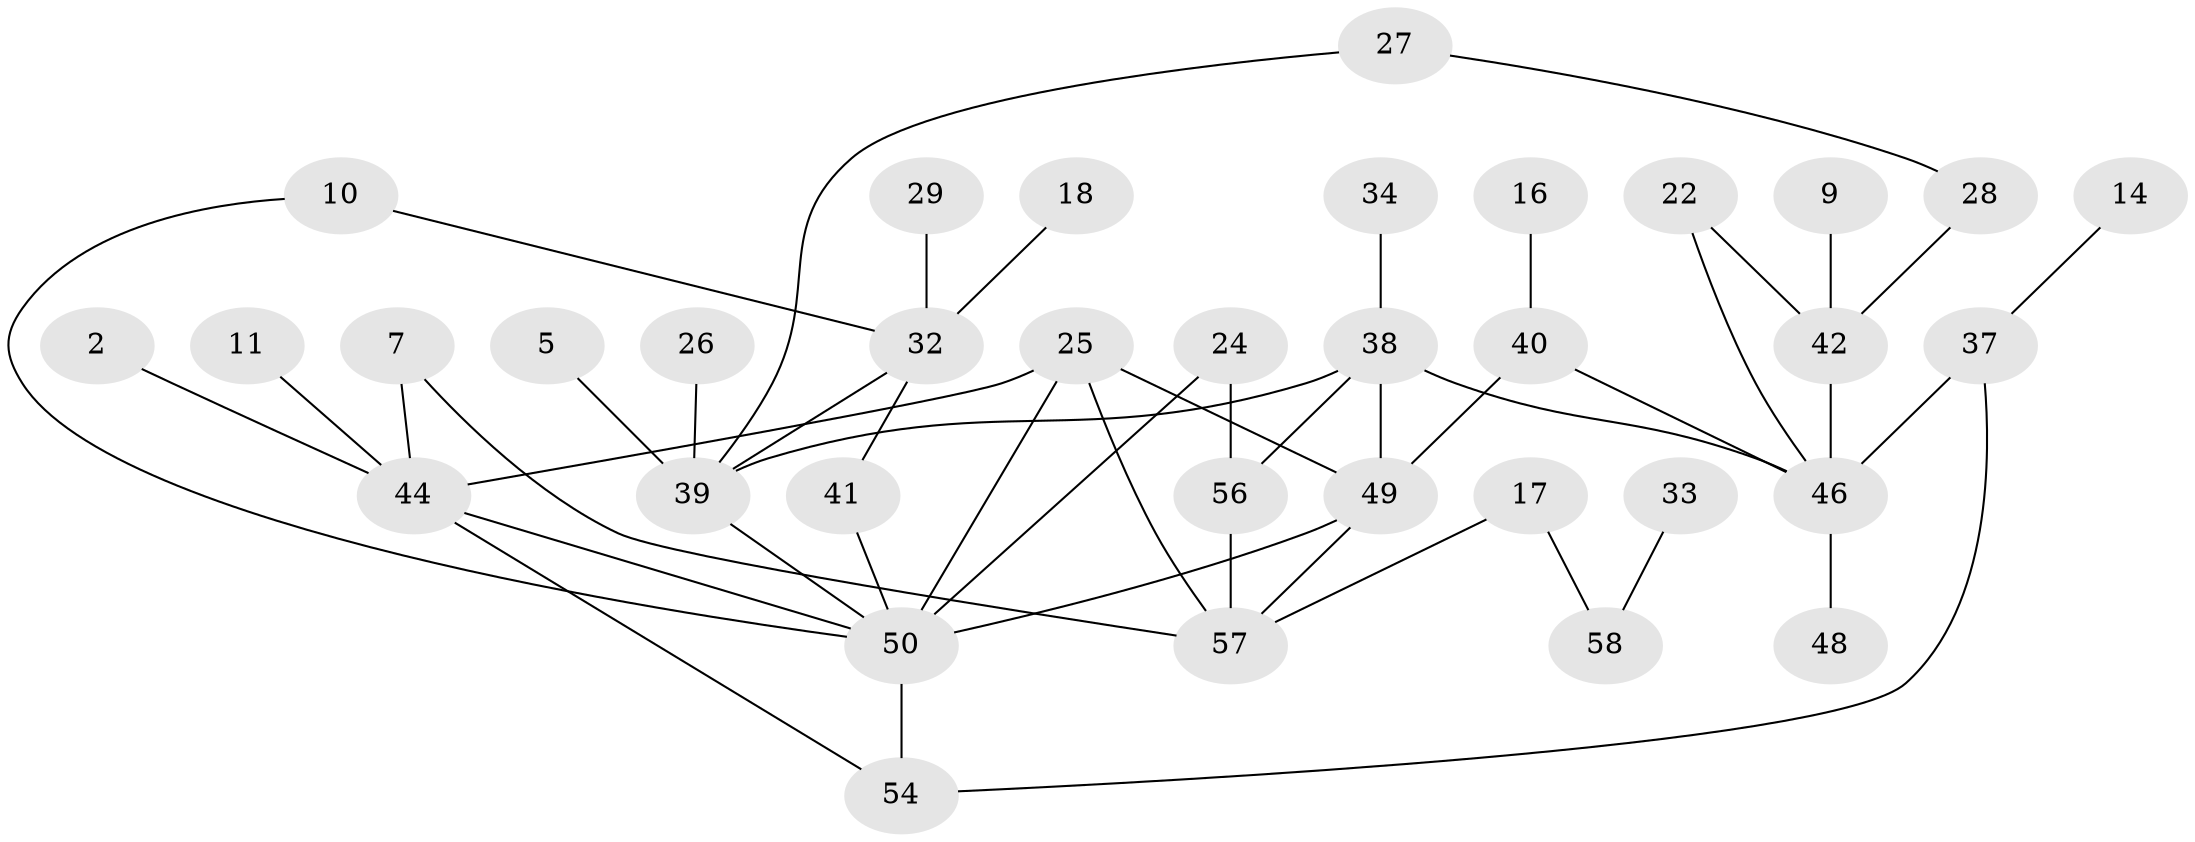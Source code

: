 // original degree distribution, {2: 0.22608695652173913, 1: 0.28695652173913044, 6: 0.02608695652173913, 0: 0.16521739130434782, 4: 0.0782608695652174, 3: 0.19130434782608696, 5: 0.017391304347826087, 7: 0.008695652173913044}
// Generated by graph-tools (version 1.1) at 2025/25/03/09/25 03:25:22]
// undirected, 35 vertices, 48 edges
graph export_dot {
graph [start="1"]
  node [color=gray90,style=filled];
  2;
  5;
  7;
  9;
  10;
  11;
  14;
  16;
  17;
  18;
  22;
  24;
  25;
  26;
  27;
  28;
  29;
  32;
  33;
  34;
  37;
  38;
  39;
  40;
  41;
  42;
  44;
  46;
  48;
  49;
  50;
  54;
  56;
  57;
  58;
  2 -- 44 [weight=1.0];
  5 -- 39 [weight=1.0];
  7 -- 44 [weight=1.0];
  7 -- 57 [weight=1.0];
  9 -- 42 [weight=1.0];
  10 -- 32 [weight=1.0];
  10 -- 50 [weight=1.0];
  11 -- 44 [weight=1.0];
  14 -- 37 [weight=1.0];
  16 -- 40 [weight=1.0];
  17 -- 57 [weight=1.0];
  17 -- 58 [weight=1.0];
  18 -- 32 [weight=1.0];
  22 -- 42 [weight=1.0];
  22 -- 46 [weight=1.0];
  24 -- 50 [weight=1.0];
  24 -- 56 [weight=2.0];
  25 -- 44 [weight=1.0];
  25 -- 49 [weight=1.0];
  25 -- 50 [weight=1.0];
  25 -- 57 [weight=2.0];
  26 -- 39 [weight=1.0];
  27 -- 28 [weight=1.0];
  27 -- 39 [weight=1.0];
  28 -- 42 [weight=1.0];
  29 -- 32 [weight=1.0];
  32 -- 39 [weight=1.0];
  32 -- 41 [weight=1.0];
  33 -- 58 [weight=1.0];
  34 -- 38 [weight=1.0];
  37 -- 46 [weight=1.0];
  37 -- 54 [weight=1.0];
  38 -- 39 [weight=1.0];
  38 -- 46 [weight=2.0];
  38 -- 49 [weight=1.0];
  38 -- 56 [weight=2.0];
  39 -- 50 [weight=1.0];
  40 -- 46 [weight=1.0];
  40 -- 49 [weight=1.0];
  41 -- 50 [weight=1.0];
  42 -- 46 [weight=1.0];
  44 -- 50 [weight=1.0];
  44 -- 54 [weight=1.0];
  46 -- 48 [weight=1.0];
  49 -- 50 [weight=2.0];
  49 -- 57 [weight=2.0];
  50 -- 54 [weight=1.0];
  56 -- 57 [weight=1.0];
}

